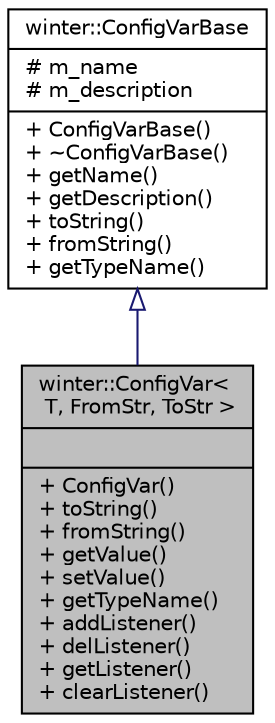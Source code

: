 digraph "winter::ConfigVar&lt; T, FromStr, ToStr &gt;"
{
 // LATEX_PDF_SIZE
  edge [fontname="Helvetica",fontsize="10",labelfontname="Helvetica",labelfontsize="10"];
  node [fontname="Helvetica",fontsize="10",shape=record];
  Node1 [label="{winter::ConfigVar\<\l T, FromStr, ToStr \>\n||+ ConfigVar()\l+ toString()\l+ fromString()\l+ getValue()\l+ setValue()\l+ getTypeName()\l+ addListener()\l+ delListener()\l+ getListener()\l+ clearListener()\l}",height=0.2,width=0.4,color="black", fillcolor="grey75", style="filled", fontcolor="black",tooltip="配置参数模板子类,保存对应类型的参数值"];
  Node2 -> Node1 [dir="back",color="midnightblue",fontsize="10",style="solid",arrowtail="onormal",fontname="Helvetica"];
  Node2 [label="{winter::ConfigVarBase\n|# m_name\l# m_description\l|+ ConfigVarBase()\l+ ~ConfigVarBase()\l+ getName()\l+ getDescription()\l+ toString()\l+ fromString()\l+ getTypeName()\l}",height=0.2,width=0.4,color="black", fillcolor="white", style="filled",URL="$classwinter_1_1ConfigVarBase.html",tooltip="配置变量的基类"];
}

